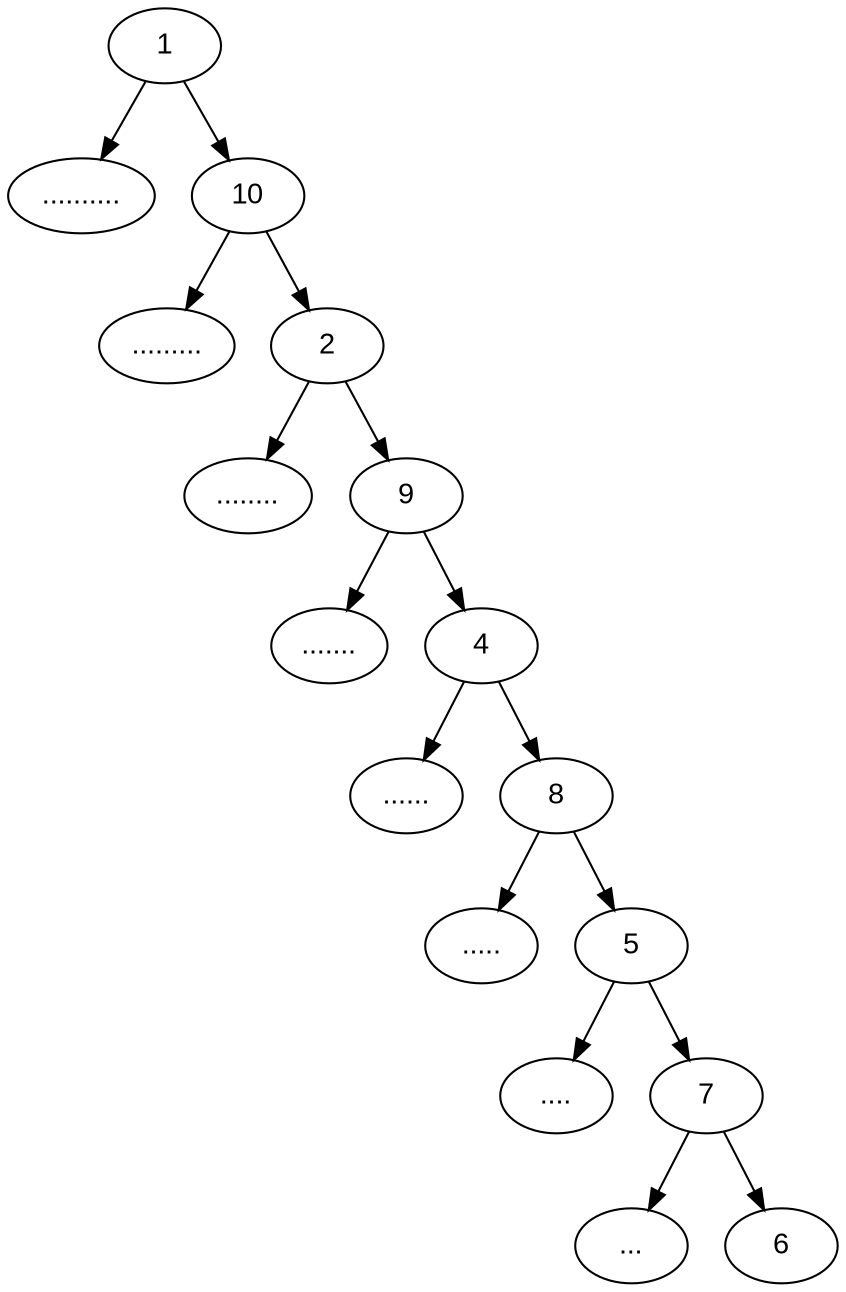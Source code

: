 digraph MinMaxHeap {
    node [fontname="Arial"];

    1 -> ".........."
    1 -> 10 
    

    10 -> "........."
    10 -> 2

    2 -> "........"
    2 -> 9
    
    9 -> "......."
    9 -> 4 
    
    4 -> "......"
    4 -> 8 
    
    8 -> "....."
    8 -> 5
    
    5 -> "...."
    5 -> 7

    7 -> "..."
    7 -> 6
}